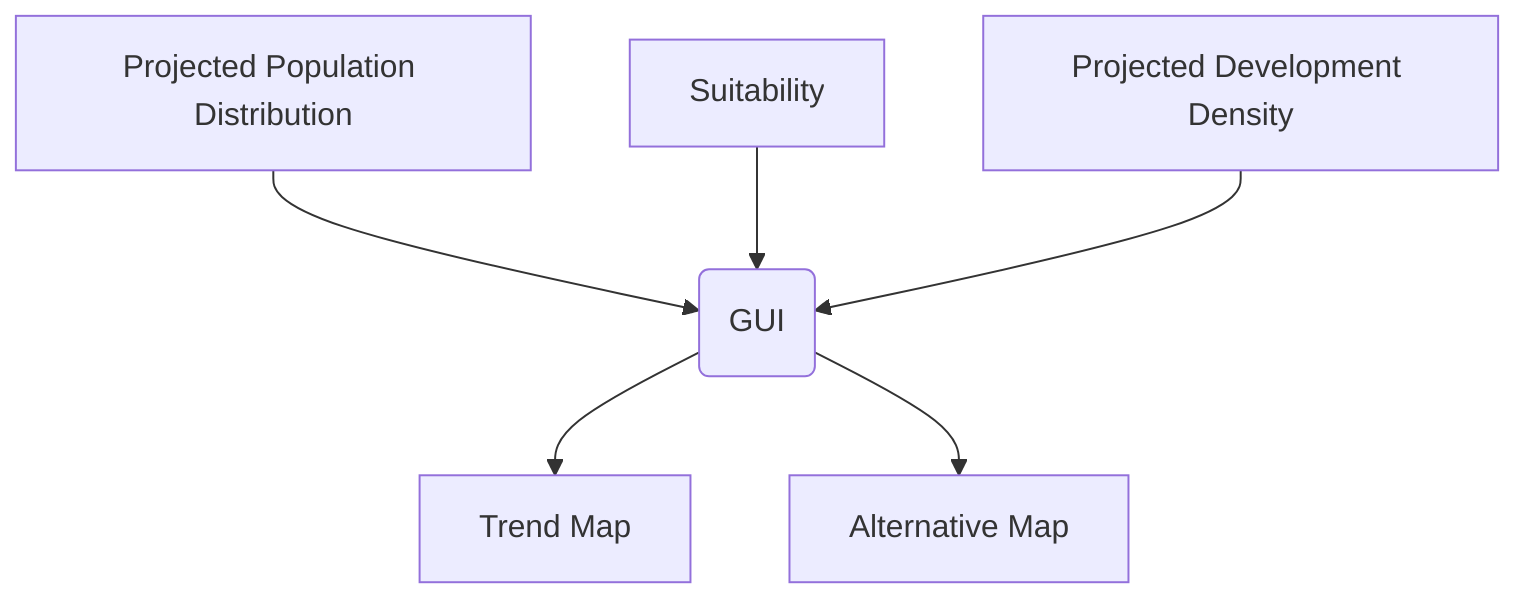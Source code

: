 flowchart TD
    C[Suitability]
    E[Projected Population Distribution]--> F(GUI)
    H[Projected Development Density]
    C-->F
    H-->F
    F-->I[Trend Map]
    F--> J[Alternative Map]